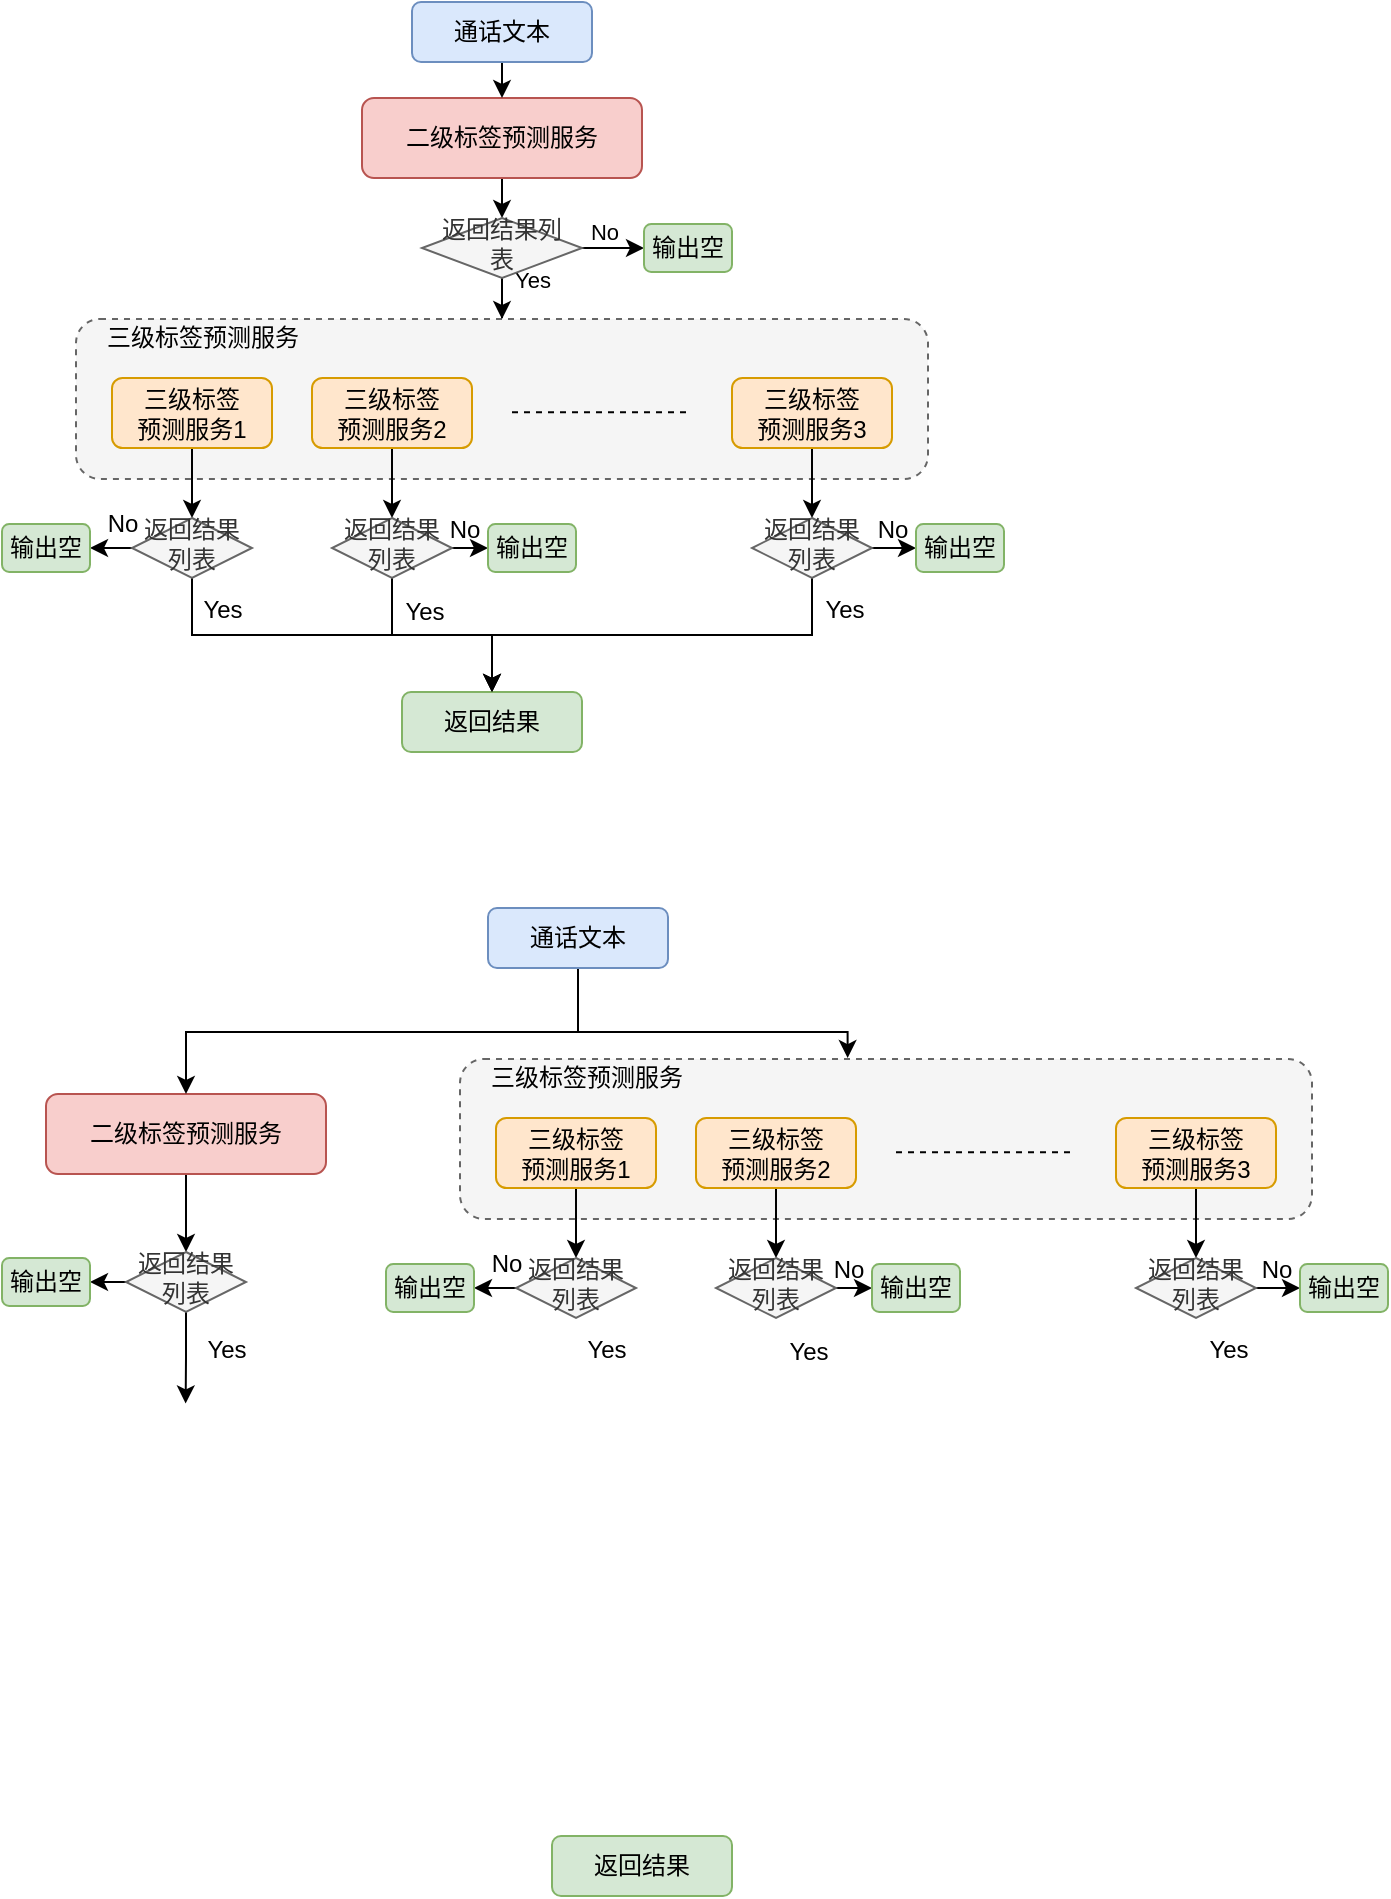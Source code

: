 <mxfile version="14.6.0" type="github">
  <diagram id="C5RBs43oDa-KdzZeNtuy" name="Page-1">
    <mxGraphModel dx="818" dy="549" grid="0" gridSize="10" guides="1" tooltips="1" connect="1" arrows="1" fold="1" page="1" pageScale="1" pageWidth="827" pageHeight="1169" math="0" shadow="0">
      <root>
        <mxCell id="WIyWlLk6GJQsqaUBKTNV-0" />
        <mxCell id="WIyWlLk6GJQsqaUBKTNV-1" parent="WIyWlLk6GJQsqaUBKTNV-0" />
        <mxCell id="49KE7gdGinzh60IKzeoY-6" value="" style="rounded=1;whiteSpace=wrap;html=1;fillColor=#f5f5f5;dashed=1;strokeColor=#666666;fontColor=#333333;" parent="WIyWlLk6GJQsqaUBKTNV-1" vertex="1">
          <mxGeometry x="132" y="320.5" width="426" height="80" as="geometry" />
        </mxCell>
        <mxCell id="49KE7gdGinzh60IKzeoY-4" style="edgeStyle=orthogonalEdgeStyle;rounded=0;orthogonalLoop=1;jettySize=auto;html=1;exitX=0.5;exitY=1;exitDx=0;exitDy=0;entryX=0.5;entryY=0;entryDx=0;entryDy=0;" parent="WIyWlLk6GJQsqaUBKTNV-1" source="49KE7gdGinzh60IKzeoY-1" target="WIyWlLk6GJQsqaUBKTNV-6" edge="1">
          <mxGeometry relative="1" as="geometry" />
        </mxCell>
        <mxCell id="49KE7gdGinzh60IKzeoY-1" value="二级标签预测服务" style="rounded=1;whiteSpace=wrap;html=1;fillColor=#f8cecc;strokeColor=#b85450;" parent="WIyWlLk6GJQsqaUBKTNV-1" vertex="1">
          <mxGeometry x="275" y="210" width="140" height="40" as="geometry" />
        </mxCell>
        <mxCell id="49KE7gdGinzh60IKzeoY-3" style="edgeStyle=orthogonalEdgeStyle;rounded=0;orthogonalLoop=1;jettySize=auto;html=1;exitX=0.5;exitY=1;exitDx=0;exitDy=0;entryX=0.5;entryY=0;entryDx=0;entryDy=0;" parent="WIyWlLk6GJQsqaUBKTNV-1" source="WIyWlLk6GJQsqaUBKTNV-3" target="49KE7gdGinzh60IKzeoY-1" edge="1">
          <mxGeometry relative="1" as="geometry" />
        </mxCell>
        <mxCell id="WIyWlLk6GJQsqaUBKTNV-3" value="通话文本" style="rounded=1;whiteSpace=wrap;html=1;fontSize=12;glass=0;strokeWidth=1;shadow=0;fillColor=#dae8fc;strokeColor=#6c8ebf;" parent="WIyWlLk6GJQsqaUBKTNV-1" vertex="1">
          <mxGeometry x="300" y="162" width="90" height="30" as="geometry" />
        </mxCell>
        <mxCell id="49KE7gdGinzh60IKzeoY-10" style="edgeStyle=orthogonalEdgeStyle;rounded=0;orthogonalLoop=1;jettySize=auto;html=1;" parent="WIyWlLk6GJQsqaUBKTNV-1" source="WIyWlLk6GJQsqaUBKTNV-6" target="49KE7gdGinzh60IKzeoY-6" edge="1">
          <mxGeometry relative="1" as="geometry" />
        </mxCell>
        <mxCell id="49KE7gdGinzh60IKzeoY-17" value="Yes" style="edgeLabel;html=1;align=center;verticalAlign=middle;resizable=0;points=[];" parent="49KE7gdGinzh60IKzeoY-10" vertex="1" connectable="0">
          <mxGeometry x="0.516" y="2" relative="1" as="geometry">
            <mxPoint x="13" y="-5" as="offset" />
          </mxGeometry>
        </mxCell>
        <mxCell id="49KE7gdGinzh60IKzeoY-43" value="" style="edgeStyle=orthogonalEdgeStyle;rounded=0;orthogonalLoop=1;jettySize=auto;html=1;strokeWidth=1;" parent="WIyWlLk6GJQsqaUBKTNV-1" source="WIyWlLk6GJQsqaUBKTNV-6" target="WIyWlLk6GJQsqaUBKTNV-7" edge="1">
          <mxGeometry relative="1" as="geometry" />
        </mxCell>
        <mxCell id="WIyWlLk6GJQsqaUBKTNV-6" value="返回结果列表" style="rhombus;whiteSpace=wrap;html=1;shadow=0;fontFamily=Helvetica;fontSize=12;align=center;strokeWidth=1;spacing=6;spacingTop=-4;fillColor=#f5f5f5;strokeColor=#666666;fontColor=#333333;" parent="WIyWlLk6GJQsqaUBKTNV-1" vertex="1">
          <mxGeometry x="305" y="270" width="80" height="30" as="geometry" />
        </mxCell>
        <mxCell id="WIyWlLk6GJQsqaUBKTNV-7" value="输出空" style="rounded=1;whiteSpace=wrap;html=1;fontSize=12;glass=0;strokeWidth=1;shadow=0;fillColor=#d5e8d4;strokeColor=#82b366;" parent="WIyWlLk6GJQsqaUBKTNV-1" vertex="1">
          <mxGeometry x="416" y="273" width="44" height="24" as="geometry" />
        </mxCell>
        <mxCell id="49KE7gdGinzh60IKzeoY-22" value="" style="edgeStyle=orthogonalEdgeStyle;rounded=0;orthogonalLoop=1;jettySize=auto;html=1;strokeWidth=1;" parent="WIyWlLk6GJQsqaUBKTNV-1" source="49KE7gdGinzh60IKzeoY-5" edge="1">
          <mxGeometry relative="1" as="geometry">
            <mxPoint x="290" y="420" as="targetPoint" />
          </mxGeometry>
        </mxCell>
        <mxCell id="49KE7gdGinzh60IKzeoY-5" value="三级标签&lt;br&gt;预测服务2" style="rounded=1;whiteSpace=wrap;html=1;fillColor=#ffe6cc;strokeColor=#d79b00;" parent="WIyWlLk6GJQsqaUBKTNV-1" vertex="1">
          <mxGeometry x="250" y="350" width="80" height="35" as="geometry" />
        </mxCell>
        <mxCell id="49KE7gdGinzh60IKzeoY-19" value="" style="edgeStyle=orthogonalEdgeStyle;rounded=0;orthogonalLoop=1;jettySize=auto;html=1;strokeWidth=1;" parent="WIyWlLk6GJQsqaUBKTNV-1" source="49KE7gdGinzh60IKzeoY-11" target="49KE7gdGinzh60IKzeoY-18" edge="1">
          <mxGeometry relative="1" as="geometry" />
        </mxCell>
        <mxCell id="49KE7gdGinzh60IKzeoY-11" value="三级标签&lt;br&gt;预测服务1" style="rounded=1;whiteSpace=wrap;html=1;fillColor=#ffe6cc;strokeColor=#d79b00;" parent="WIyWlLk6GJQsqaUBKTNV-1" vertex="1">
          <mxGeometry x="150" y="350" width="80" height="35" as="geometry" />
        </mxCell>
        <mxCell id="49KE7gdGinzh60IKzeoY-23" value="" style="edgeStyle=orthogonalEdgeStyle;rounded=0;orthogonalLoop=1;jettySize=auto;html=1;strokeWidth=1;" parent="WIyWlLk6GJQsqaUBKTNV-1" source="49KE7gdGinzh60IKzeoY-13" edge="1">
          <mxGeometry relative="1" as="geometry">
            <mxPoint x="500" y="420" as="targetPoint" />
          </mxGeometry>
        </mxCell>
        <mxCell id="49KE7gdGinzh60IKzeoY-13" value="三级标签&lt;br&gt;预测服务3" style="rounded=1;whiteSpace=wrap;html=1;fillColor=#ffe6cc;strokeColor=#d79b00;" parent="WIyWlLk6GJQsqaUBKTNV-1" vertex="1">
          <mxGeometry x="460" y="350" width="80" height="35" as="geometry" />
        </mxCell>
        <mxCell id="49KE7gdGinzh60IKzeoY-14" value="&lt;span&gt;三级标签预测服务&lt;/span&gt;" style="text;html=1;align=center;verticalAlign=middle;resizable=0;points=[];autosize=1;strokeColor=none;" parent="WIyWlLk6GJQsqaUBKTNV-1" vertex="1">
          <mxGeometry x="140" y="320" width="110" height="20" as="geometry" />
        </mxCell>
        <mxCell id="49KE7gdGinzh60IKzeoY-16" value="" style="endArrow=none;dashed=1;html=1;strokeWidth=1;" parent="WIyWlLk6GJQsqaUBKTNV-1" edge="1">
          <mxGeometry width="50" height="50" relative="1" as="geometry">
            <mxPoint x="350" y="367.16" as="sourcePoint" />
            <mxPoint x="440" y="367.16" as="targetPoint" />
          </mxGeometry>
        </mxCell>
        <mxCell id="49KE7gdGinzh60IKzeoY-25" style="edgeStyle=orthogonalEdgeStyle;rounded=0;orthogonalLoop=1;jettySize=auto;html=1;exitX=0.5;exitY=1;exitDx=0;exitDy=0;strokeWidth=1;" parent="WIyWlLk6GJQsqaUBKTNV-1" source="49KE7gdGinzh60IKzeoY-18" target="49KE7gdGinzh60IKzeoY-24" edge="1">
          <mxGeometry relative="1" as="geometry" />
        </mxCell>
        <mxCell id="49KE7gdGinzh60IKzeoY-38" style="edgeStyle=orthogonalEdgeStyle;rounded=0;orthogonalLoop=1;jettySize=auto;html=1;exitX=0;exitY=0.5;exitDx=0;exitDy=0;strokeWidth=1;" parent="WIyWlLk6GJQsqaUBKTNV-1" source="49KE7gdGinzh60IKzeoY-18" target="49KE7gdGinzh60IKzeoY-37" edge="1">
          <mxGeometry relative="1" as="geometry" />
        </mxCell>
        <mxCell id="49KE7gdGinzh60IKzeoY-18" value="返回结果列表" style="rhombus;whiteSpace=wrap;html=1;shadow=0;fontFamily=Helvetica;fontSize=12;align=center;strokeWidth=1;spacing=6;spacingTop=-4;fillColor=#f5f5f5;strokeColor=#666666;fontColor=#333333;" parent="WIyWlLk6GJQsqaUBKTNV-1" vertex="1">
          <mxGeometry x="160" y="420" width="60" height="30" as="geometry" />
        </mxCell>
        <mxCell id="49KE7gdGinzh60IKzeoY-24" value="返回结果" style="rounded=1;whiteSpace=wrap;html=1;fontSize=12;glass=0;strokeWidth=1;shadow=0;fillColor=#d5e8d4;strokeColor=#82b366;" parent="WIyWlLk6GJQsqaUBKTNV-1" vertex="1">
          <mxGeometry x="295" y="507" width="90" height="30" as="geometry" />
        </mxCell>
        <mxCell id="49KE7gdGinzh60IKzeoY-28" value="Yes" style="text;html=1;align=center;verticalAlign=middle;resizable=0;points=[];autosize=1;strokeColor=none;" parent="WIyWlLk6GJQsqaUBKTNV-1" vertex="1">
          <mxGeometry x="185" y="456" width="40" height="20" as="geometry" />
        </mxCell>
        <mxCell id="49KE7gdGinzh60IKzeoY-29" value="Yes" style="text;html=1;align=center;verticalAlign=middle;resizable=0;points=[];autosize=1;strokeColor=none;" parent="WIyWlLk6GJQsqaUBKTNV-1" vertex="1">
          <mxGeometry x="286" y="457" width="40" height="20" as="geometry" />
        </mxCell>
        <mxCell id="49KE7gdGinzh60IKzeoY-30" value="Yes" style="text;html=1;align=center;verticalAlign=middle;resizable=0;points=[];autosize=1;strokeColor=none;" parent="WIyWlLk6GJQsqaUBKTNV-1" vertex="1">
          <mxGeometry x="496" y="456" width="40" height="20" as="geometry" />
        </mxCell>
        <mxCell id="49KE7gdGinzh60IKzeoY-34" style="edgeStyle=orthogonalEdgeStyle;rounded=0;orthogonalLoop=1;jettySize=auto;html=1;exitX=0.5;exitY=1;exitDx=0;exitDy=0;entryX=0.5;entryY=0;entryDx=0;entryDy=0;strokeWidth=1;" parent="WIyWlLk6GJQsqaUBKTNV-1" source="49KE7gdGinzh60IKzeoY-32" target="49KE7gdGinzh60IKzeoY-24" edge="1">
          <mxGeometry relative="1" as="geometry" />
        </mxCell>
        <mxCell id="49KE7gdGinzh60IKzeoY-40" style="edgeStyle=orthogonalEdgeStyle;rounded=0;orthogonalLoop=1;jettySize=auto;html=1;exitX=1;exitY=0.5;exitDx=0;exitDy=0;entryX=0;entryY=0.5;entryDx=0;entryDy=0;strokeWidth=1;" parent="WIyWlLk6GJQsqaUBKTNV-1" source="49KE7gdGinzh60IKzeoY-32" target="49KE7gdGinzh60IKzeoY-39" edge="1">
          <mxGeometry relative="1" as="geometry" />
        </mxCell>
        <mxCell id="49KE7gdGinzh60IKzeoY-32" value="返回结果列表" style="rhombus;whiteSpace=wrap;html=1;shadow=0;fontFamily=Helvetica;fontSize=12;align=center;strokeWidth=1;spacing=6;spacingTop=-4;fillColor=#f5f5f5;strokeColor=#666666;fontColor=#333333;" parent="WIyWlLk6GJQsqaUBKTNV-1" vertex="1">
          <mxGeometry x="260" y="420" width="60" height="30" as="geometry" />
        </mxCell>
        <mxCell id="49KE7gdGinzh60IKzeoY-36" style="edgeStyle=orthogonalEdgeStyle;rounded=0;orthogonalLoop=1;jettySize=auto;html=1;exitX=0.5;exitY=1;exitDx=0;exitDy=0;entryX=0.5;entryY=0;entryDx=0;entryDy=0;strokeWidth=1;" parent="WIyWlLk6GJQsqaUBKTNV-1" source="49KE7gdGinzh60IKzeoY-33" target="49KE7gdGinzh60IKzeoY-24" edge="1">
          <mxGeometry relative="1" as="geometry" />
        </mxCell>
        <mxCell id="49KE7gdGinzh60IKzeoY-42" value="" style="edgeStyle=orthogonalEdgeStyle;rounded=0;orthogonalLoop=1;jettySize=auto;html=1;strokeWidth=1;" parent="WIyWlLk6GJQsqaUBKTNV-1" source="49KE7gdGinzh60IKzeoY-33" target="49KE7gdGinzh60IKzeoY-41" edge="1">
          <mxGeometry relative="1" as="geometry" />
        </mxCell>
        <mxCell id="49KE7gdGinzh60IKzeoY-33" value="返回结果列表" style="rhombus;whiteSpace=wrap;html=1;shadow=0;fontFamily=Helvetica;fontSize=12;align=center;strokeWidth=1;spacing=6;spacingTop=-4;fillColor=#f5f5f5;strokeColor=#666666;fontColor=#333333;" parent="WIyWlLk6GJQsqaUBKTNV-1" vertex="1">
          <mxGeometry x="470" y="420" width="60" height="30" as="geometry" />
        </mxCell>
        <mxCell id="49KE7gdGinzh60IKzeoY-37" value="输出空" style="rounded=1;whiteSpace=wrap;html=1;fontSize=12;glass=0;strokeWidth=1;shadow=0;fillColor=#d5e8d4;strokeColor=#82b366;" parent="WIyWlLk6GJQsqaUBKTNV-1" vertex="1">
          <mxGeometry x="95" y="423" width="44" height="24" as="geometry" />
        </mxCell>
        <mxCell id="49KE7gdGinzh60IKzeoY-39" value="输出空" style="rounded=1;whiteSpace=wrap;html=1;fontSize=12;glass=0;strokeWidth=1;shadow=0;fillColor=#d5e8d4;strokeColor=#82b366;" parent="WIyWlLk6GJQsqaUBKTNV-1" vertex="1">
          <mxGeometry x="338" y="423" width="44" height="24" as="geometry" />
        </mxCell>
        <mxCell id="49KE7gdGinzh60IKzeoY-41" value="输出空" style="rounded=1;whiteSpace=wrap;html=1;fontSize=12;glass=0;strokeWidth=1;shadow=0;fillColor=#d5e8d4;strokeColor=#82b366;" parent="WIyWlLk6GJQsqaUBKTNV-1" vertex="1">
          <mxGeometry x="552" y="423" width="44" height="24" as="geometry" />
        </mxCell>
        <mxCell id="49KE7gdGinzh60IKzeoY-44" value="No" style="edgeLabel;html=1;align=center;verticalAlign=middle;resizable=0;points=[];" parent="WIyWlLk6GJQsqaUBKTNV-1" vertex="1" connectable="0">
          <mxGeometry x="372.034" y="311.78" as="geometry">
            <mxPoint x="24" y="-35" as="offset" />
          </mxGeometry>
        </mxCell>
        <mxCell id="49KE7gdGinzh60IKzeoY-45" value="No" style="text;html=1;align=center;verticalAlign=middle;resizable=0;points=[];autosize=1;strokeColor=none;" parent="WIyWlLk6GJQsqaUBKTNV-1" vertex="1">
          <mxGeometry x="142" y="414" width="25" height="18" as="geometry" />
        </mxCell>
        <mxCell id="49KE7gdGinzh60IKzeoY-46" value="No" style="text;html=1;align=center;verticalAlign=middle;resizable=0;points=[];autosize=1;strokeColor=none;" parent="WIyWlLk6GJQsqaUBKTNV-1" vertex="1">
          <mxGeometry x="313" y="417" width="25" height="18" as="geometry" />
        </mxCell>
        <mxCell id="49KE7gdGinzh60IKzeoY-47" value="No" style="text;html=1;align=center;verticalAlign=middle;resizable=0;points=[];autosize=1;strokeColor=none;" parent="WIyWlLk6GJQsqaUBKTNV-1" vertex="1">
          <mxGeometry x="527" y="417" width="25" height="18" as="geometry" />
        </mxCell>
        <mxCell id="OLW7irnNsPHCCV-M3rLI-0" value="" style="rounded=1;whiteSpace=wrap;html=1;fillColor=#f5f5f5;dashed=1;strokeColor=#666666;fontColor=#333333;" vertex="1" parent="WIyWlLk6GJQsqaUBKTNV-1">
          <mxGeometry x="324" y="690.5" width="426" height="80" as="geometry" />
        </mxCell>
        <mxCell id="OLW7irnNsPHCCV-M3rLI-43" style="edgeStyle=orthogonalEdgeStyle;rounded=0;orthogonalLoop=1;jettySize=auto;html=1;exitX=0.5;exitY=1;exitDx=0;exitDy=0;entryX=0.5;entryY=0;entryDx=0;entryDy=0;" edge="1" parent="WIyWlLk6GJQsqaUBKTNV-1" source="OLW7irnNsPHCCV-M3rLI-2" target="OLW7irnNsPHCCV-M3rLI-42">
          <mxGeometry relative="1" as="geometry" />
        </mxCell>
        <mxCell id="OLW7irnNsPHCCV-M3rLI-2" value="二级标签预测服务" style="rounded=1;whiteSpace=wrap;html=1;fillColor=#f8cecc;strokeColor=#b85450;" vertex="1" parent="WIyWlLk6GJQsqaUBKTNV-1">
          <mxGeometry x="117" y="708" width="140" height="40" as="geometry" />
        </mxCell>
        <mxCell id="OLW7irnNsPHCCV-M3rLI-3" style="edgeStyle=orthogonalEdgeStyle;rounded=0;orthogonalLoop=1;jettySize=auto;html=1;exitX=0.5;exitY=1;exitDx=0;exitDy=0;entryX=0.5;entryY=0;entryDx=0;entryDy=0;" edge="1" parent="WIyWlLk6GJQsqaUBKTNV-1" source="OLW7irnNsPHCCV-M3rLI-4" target="OLW7irnNsPHCCV-M3rLI-2">
          <mxGeometry relative="1" as="geometry">
            <Array as="points">
              <mxPoint x="383" y="677" />
              <mxPoint x="187" y="677" />
            </Array>
          </mxGeometry>
        </mxCell>
        <mxCell id="OLW7irnNsPHCCV-M3rLI-38" style="edgeStyle=orthogonalEdgeStyle;rounded=0;orthogonalLoop=1;jettySize=auto;html=1;exitX=0.5;exitY=1;exitDx=0;exitDy=0;entryX=0.455;entryY=-0.006;entryDx=0;entryDy=0;entryPerimeter=0;" edge="1" parent="WIyWlLk6GJQsqaUBKTNV-1" source="OLW7irnNsPHCCV-M3rLI-4" target="OLW7irnNsPHCCV-M3rLI-0">
          <mxGeometry relative="1" as="geometry">
            <Array as="points">
              <mxPoint x="383" y="677" />
              <mxPoint x="518" y="677" />
            </Array>
          </mxGeometry>
        </mxCell>
        <mxCell id="OLW7irnNsPHCCV-M3rLI-4" value="通话文本" style="rounded=1;whiteSpace=wrap;html=1;fontSize=12;glass=0;strokeWidth=1;shadow=0;fillColor=#dae8fc;strokeColor=#6c8ebf;" vertex="1" parent="WIyWlLk6GJQsqaUBKTNV-1">
          <mxGeometry x="338" y="615" width="90" height="30" as="geometry" />
        </mxCell>
        <mxCell id="OLW7irnNsPHCCV-M3rLI-10" value="" style="edgeStyle=orthogonalEdgeStyle;rounded=0;orthogonalLoop=1;jettySize=auto;html=1;strokeWidth=1;" edge="1" parent="WIyWlLk6GJQsqaUBKTNV-1" source="OLW7irnNsPHCCV-M3rLI-11">
          <mxGeometry relative="1" as="geometry">
            <mxPoint x="482" y="790" as="targetPoint" />
          </mxGeometry>
        </mxCell>
        <mxCell id="OLW7irnNsPHCCV-M3rLI-11" value="三级标签&lt;br&gt;预测服务2" style="rounded=1;whiteSpace=wrap;html=1;fillColor=#ffe6cc;strokeColor=#d79b00;" vertex="1" parent="WIyWlLk6GJQsqaUBKTNV-1">
          <mxGeometry x="442" y="720" width="80" height="35" as="geometry" />
        </mxCell>
        <mxCell id="OLW7irnNsPHCCV-M3rLI-12" value="" style="edgeStyle=orthogonalEdgeStyle;rounded=0;orthogonalLoop=1;jettySize=auto;html=1;strokeWidth=1;" edge="1" parent="WIyWlLk6GJQsqaUBKTNV-1" source="OLW7irnNsPHCCV-M3rLI-13" target="OLW7irnNsPHCCV-M3rLI-20">
          <mxGeometry relative="1" as="geometry" />
        </mxCell>
        <mxCell id="OLW7irnNsPHCCV-M3rLI-13" value="三级标签&lt;br&gt;预测服务1" style="rounded=1;whiteSpace=wrap;html=1;fillColor=#ffe6cc;strokeColor=#d79b00;" vertex="1" parent="WIyWlLk6GJQsqaUBKTNV-1">
          <mxGeometry x="342" y="720" width="80" height="35" as="geometry" />
        </mxCell>
        <mxCell id="OLW7irnNsPHCCV-M3rLI-14" value="" style="edgeStyle=orthogonalEdgeStyle;rounded=0;orthogonalLoop=1;jettySize=auto;html=1;strokeWidth=1;" edge="1" parent="WIyWlLk6GJQsqaUBKTNV-1" source="OLW7irnNsPHCCV-M3rLI-15">
          <mxGeometry relative="1" as="geometry">
            <mxPoint x="692" y="790" as="targetPoint" />
          </mxGeometry>
        </mxCell>
        <mxCell id="OLW7irnNsPHCCV-M3rLI-15" value="三级标签&lt;br&gt;预测服务3" style="rounded=1;whiteSpace=wrap;html=1;fillColor=#ffe6cc;strokeColor=#d79b00;" vertex="1" parent="WIyWlLk6GJQsqaUBKTNV-1">
          <mxGeometry x="652" y="720" width="80" height="35" as="geometry" />
        </mxCell>
        <mxCell id="OLW7irnNsPHCCV-M3rLI-16" value="&lt;span&gt;三级标签预测服务&lt;/span&gt;" style="text;html=1;align=center;verticalAlign=middle;resizable=0;points=[];autosize=1;strokeColor=none;" vertex="1" parent="WIyWlLk6GJQsqaUBKTNV-1">
          <mxGeometry x="332" y="690" width="110" height="20" as="geometry" />
        </mxCell>
        <mxCell id="OLW7irnNsPHCCV-M3rLI-17" value="" style="endArrow=none;dashed=1;html=1;strokeWidth=1;" edge="1" parent="WIyWlLk6GJQsqaUBKTNV-1">
          <mxGeometry width="50" height="50" relative="1" as="geometry">
            <mxPoint x="542" y="737.16" as="sourcePoint" />
            <mxPoint x="632" y="737.16" as="targetPoint" />
          </mxGeometry>
        </mxCell>
        <mxCell id="OLW7irnNsPHCCV-M3rLI-19" style="edgeStyle=orthogonalEdgeStyle;rounded=0;orthogonalLoop=1;jettySize=auto;html=1;exitX=0;exitY=0.5;exitDx=0;exitDy=0;strokeWidth=1;" edge="1" parent="WIyWlLk6GJQsqaUBKTNV-1" source="OLW7irnNsPHCCV-M3rLI-20" target="OLW7irnNsPHCCV-M3rLI-31">
          <mxGeometry relative="1" as="geometry" />
        </mxCell>
        <mxCell id="OLW7irnNsPHCCV-M3rLI-20" value="返回结果列表" style="rhombus;whiteSpace=wrap;html=1;shadow=0;fontFamily=Helvetica;fontSize=12;align=center;strokeWidth=1;spacing=6;spacingTop=-4;fillColor=#f5f5f5;strokeColor=#666666;fontColor=#333333;" vertex="1" parent="WIyWlLk6GJQsqaUBKTNV-1">
          <mxGeometry x="352" y="790" width="60" height="30" as="geometry" />
        </mxCell>
        <mxCell id="OLW7irnNsPHCCV-M3rLI-21" value="返回结果" style="rounded=1;whiteSpace=wrap;html=1;fontSize=12;glass=0;strokeWidth=1;shadow=0;fillColor=#d5e8d4;strokeColor=#82b366;" vertex="1" parent="WIyWlLk6GJQsqaUBKTNV-1">
          <mxGeometry x="370" y="1079" width="90" height="30" as="geometry" />
        </mxCell>
        <mxCell id="OLW7irnNsPHCCV-M3rLI-22" value="Yes" style="text;html=1;align=center;verticalAlign=middle;resizable=0;points=[];autosize=1;strokeColor=none;" vertex="1" parent="WIyWlLk6GJQsqaUBKTNV-1">
          <mxGeometry x="377" y="826" width="40" height="20" as="geometry" />
        </mxCell>
        <mxCell id="OLW7irnNsPHCCV-M3rLI-23" value="Yes" style="text;html=1;align=center;verticalAlign=middle;resizable=0;points=[];autosize=1;strokeColor=none;" vertex="1" parent="WIyWlLk6GJQsqaUBKTNV-1">
          <mxGeometry x="478" y="827" width="40" height="20" as="geometry" />
        </mxCell>
        <mxCell id="OLW7irnNsPHCCV-M3rLI-24" value="Yes" style="text;html=1;align=center;verticalAlign=middle;resizable=0;points=[];autosize=1;strokeColor=none;" vertex="1" parent="WIyWlLk6GJQsqaUBKTNV-1">
          <mxGeometry x="688" y="826" width="40" height="20" as="geometry" />
        </mxCell>
        <mxCell id="OLW7irnNsPHCCV-M3rLI-26" style="edgeStyle=orthogonalEdgeStyle;rounded=0;orthogonalLoop=1;jettySize=auto;html=1;exitX=1;exitY=0.5;exitDx=0;exitDy=0;entryX=0;entryY=0.5;entryDx=0;entryDy=0;strokeWidth=1;" edge="1" parent="WIyWlLk6GJQsqaUBKTNV-1" source="OLW7irnNsPHCCV-M3rLI-27" target="OLW7irnNsPHCCV-M3rLI-32">
          <mxGeometry relative="1" as="geometry" />
        </mxCell>
        <mxCell id="OLW7irnNsPHCCV-M3rLI-27" value="返回结果列表" style="rhombus;whiteSpace=wrap;html=1;shadow=0;fontFamily=Helvetica;fontSize=12;align=center;strokeWidth=1;spacing=6;spacingTop=-4;fillColor=#f5f5f5;strokeColor=#666666;fontColor=#333333;" vertex="1" parent="WIyWlLk6GJQsqaUBKTNV-1">
          <mxGeometry x="452" y="790" width="60" height="30" as="geometry" />
        </mxCell>
        <mxCell id="OLW7irnNsPHCCV-M3rLI-29" value="" style="edgeStyle=orthogonalEdgeStyle;rounded=0;orthogonalLoop=1;jettySize=auto;html=1;strokeWidth=1;" edge="1" parent="WIyWlLk6GJQsqaUBKTNV-1" source="OLW7irnNsPHCCV-M3rLI-30" target="OLW7irnNsPHCCV-M3rLI-33">
          <mxGeometry relative="1" as="geometry" />
        </mxCell>
        <mxCell id="OLW7irnNsPHCCV-M3rLI-30" value="返回结果列表" style="rhombus;whiteSpace=wrap;html=1;shadow=0;fontFamily=Helvetica;fontSize=12;align=center;strokeWidth=1;spacing=6;spacingTop=-4;fillColor=#f5f5f5;strokeColor=#666666;fontColor=#333333;" vertex="1" parent="WIyWlLk6GJQsqaUBKTNV-1">
          <mxGeometry x="662" y="790" width="60" height="30" as="geometry" />
        </mxCell>
        <mxCell id="OLW7irnNsPHCCV-M3rLI-31" value="输出空" style="rounded=1;whiteSpace=wrap;html=1;fontSize=12;glass=0;strokeWidth=1;shadow=0;fillColor=#d5e8d4;strokeColor=#82b366;" vertex="1" parent="WIyWlLk6GJQsqaUBKTNV-1">
          <mxGeometry x="287" y="793" width="44" height="24" as="geometry" />
        </mxCell>
        <mxCell id="OLW7irnNsPHCCV-M3rLI-32" value="输出空" style="rounded=1;whiteSpace=wrap;html=1;fontSize=12;glass=0;strokeWidth=1;shadow=0;fillColor=#d5e8d4;strokeColor=#82b366;" vertex="1" parent="WIyWlLk6GJQsqaUBKTNV-1">
          <mxGeometry x="530" y="793" width="44" height="24" as="geometry" />
        </mxCell>
        <mxCell id="OLW7irnNsPHCCV-M3rLI-33" value="输出空" style="rounded=1;whiteSpace=wrap;html=1;fontSize=12;glass=0;strokeWidth=1;shadow=0;fillColor=#d5e8d4;strokeColor=#82b366;" vertex="1" parent="WIyWlLk6GJQsqaUBKTNV-1">
          <mxGeometry x="744" y="793" width="44" height="24" as="geometry" />
        </mxCell>
        <mxCell id="OLW7irnNsPHCCV-M3rLI-35" value="No" style="text;html=1;align=center;verticalAlign=middle;resizable=0;points=[];autosize=1;strokeColor=none;" vertex="1" parent="WIyWlLk6GJQsqaUBKTNV-1">
          <mxGeometry x="334" y="784" width="25" height="18" as="geometry" />
        </mxCell>
        <mxCell id="OLW7irnNsPHCCV-M3rLI-36" value="No" style="text;html=1;align=center;verticalAlign=middle;resizable=0;points=[];autosize=1;strokeColor=none;" vertex="1" parent="WIyWlLk6GJQsqaUBKTNV-1">
          <mxGeometry x="505" y="787" width="25" height="18" as="geometry" />
        </mxCell>
        <mxCell id="OLW7irnNsPHCCV-M3rLI-37" value="No" style="text;html=1;align=center;verticalAlign=middle;resizable=0;points=[];autosize=1;strokeColor=none;" vertex="1" parent="WIyWlLk6GJQsqaUBKTNV-1">
          <mxGeometry x="719" y="787" width="25" height="18" as="geometry" />
        </mxCell>
        <mxCell id="OLW7irnNsPHCCV-M3rLI-47" style="edgeStyle=orthogonalEdgeStyle;rounded=0;orthogonalLoop=1;jettySize=auto;html=1;exitX=0;exitY=0.5;exitDx=0;exitDy=0;entryX=1;entryY=0.5;entryDx=0;entryDy=0;" edge="1" parent="WIyWlLk6GJQsqaUBKTNV-1" source="OLW7irnNsPHCCV-M3rLI-42" target="OLW7irnNsPHCCV-M3rLI-46">
          <mxGeometry relative="1" as="geometry" />
        </mxCell>
        <mxCell id="OLW7irnNsPHCCV-M3rLI-49" style="edgeStyle=orthogonalEdgeStyle;rounded=0;orthogonalLoop=1;jettySize=auto;html=1;exitX=0.5;exitY=1;exitDx=0;exitDy=0;" edge="1" parent="WIyWlLk6GJQsqaUBKTNV-1" source="OLW7irnNsPHCCV-M3rLI-42">
          <mxGeometry relative="1" as="geometry">
            <mxPoint x="186.828" y="862.724" as="targetPoint" />
          </mxGeometry>
        </mxCell>
        <mxCell id="OLW7irnNsPHCCV-M3rLI-42" value="返回结果列表" style="rhombus;whiteSpace=wrap;html=1;shadow=0;fontFamily=Helvetica;fontSize=12;align=center;strokeWidth=1;spacing=6;spacingTop=-4;fillColor=#f5f5f5;strokeColor=#666666;fontColor=#333333;" vertex="1" parent="WIyWlLk6GJQsqaUBKTNV-1">
          <mxGeometry x="157" y="787" width="60" height="30" as="geometry" />
        </mxCell>
        <mxCell id="OLW7irnNsPHCCV-M3rLI-46" value="输出空" style="rounded=1;whiteSpace=wrap;html=1;fontSize=12;glass=0;strokeWidth=1;shadow=0;fillColor=#d5e8d4;strokeColor=#82b366;" vertex="1" parent="WIyWlLk6GJQsqaUBKTNV-1">
          <mxGeometry x="95" y="790" width="44" height="24" as="geometry" />
        </mxCell>
        <mxCell id="OLW7irnNsPHCCV-M3rLI-50" value="Yes" style="text;html=1;align=center;verticalAlign=middle;resizable=0;points=[];autosize=1;strokeColor=none;" vertex="1" parent="WIyWlLk6GJQsqaUBKTNV-1">
          <mxGeometry x="187" y="826" width="40" height="20" as="geometry" />
        </mxCell>
      </root>
    </mxGraphModel>
  </diagram>
</mxfile>
